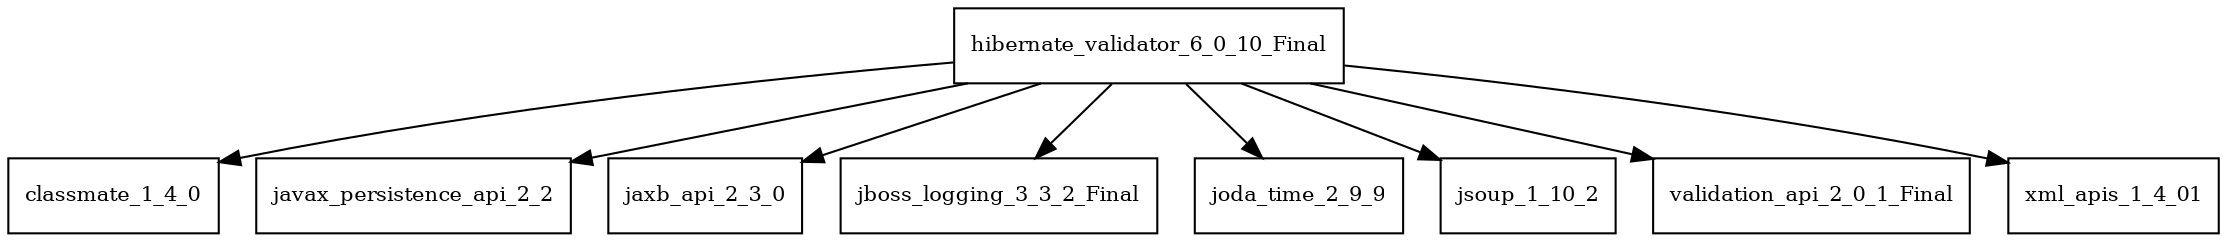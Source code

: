 digraph hibernate_validator_6_0_10_Final_dependencies {
  node [shape = box, fontsize=10.0];
  hibernate_validator_6_0_10_Final -> classmate_1_4_0;
  hibernate_validator_6_0_10_Final -> javax_persistence_api_2_2;
  hibernate_validator_6_0_10_Final -> jaxb_api_2_3_0;
  hibernate_validator_6_0_10_Final -> jboss_logging_3_3_2_Final;
  hibernate_validator_6_0_10_Final -> joda_time_2_9_9;
  hibernate_validator_6_0_10_Final -> jsoup_1_10_2;
  hibernate_validator_6_0_10_Final -> validation_api_2_0_1_Final;
  hibernate_validator_6_0_10_Final -> xml_apis_1_4_01;
}
